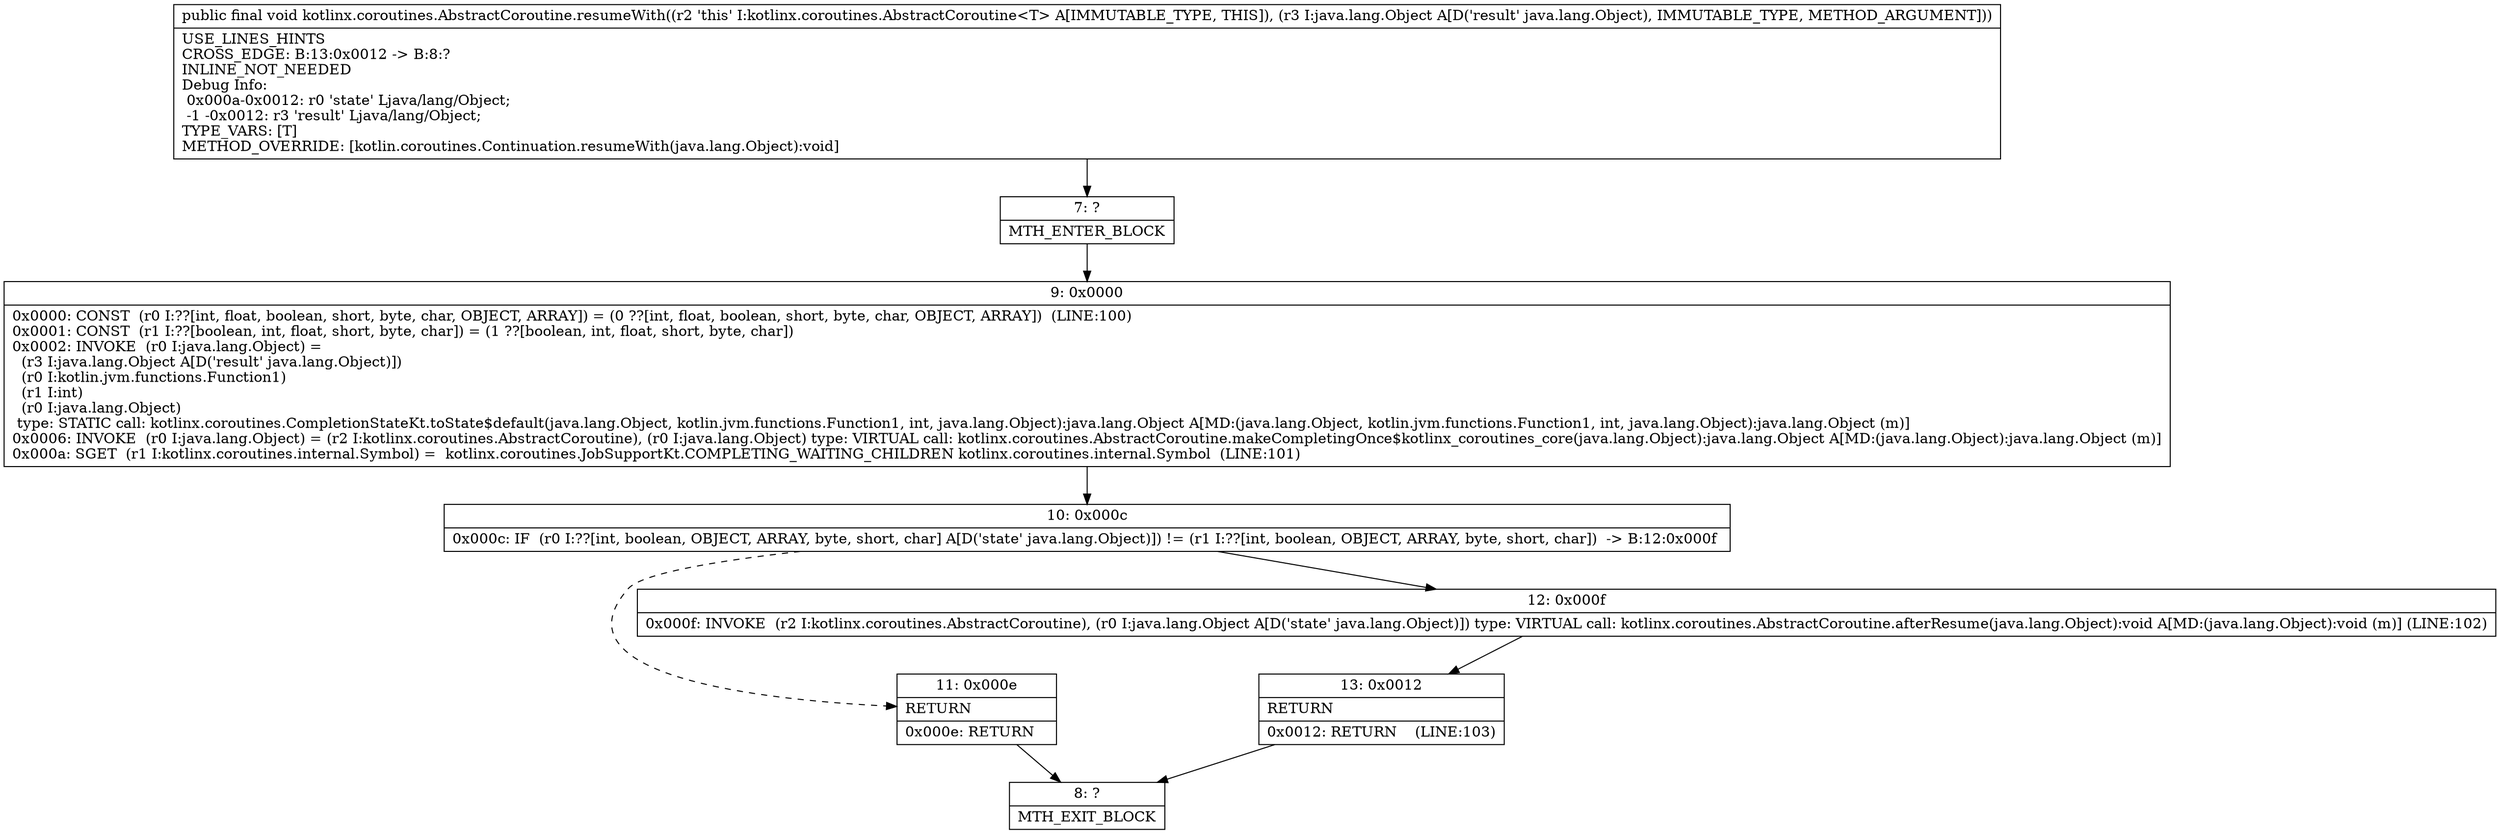digraph "CFG forkotlinx.coroutines.AbstractCoroutine.resumeWith(Ljava\/lang\/Object;)V" {
Node_7 [shape=record,label="{7\:\ ?|MTH_ENTER_BLOCK\l}"];
Node_9 [shape=record,label="{9\:\ 0x0000|0x0000: CONST  (r0 I:??[int, float, boolean, short, byte, char, OBJECT, ARRAY]) = (0 ??[int, float, boolean, short, byte, char, OBJECT, ARRAY])  (LINE:100)\l0x0001: CONST  (r1 I:??[boolean, int, float, short, byte, char]) = (1 ??[boolean, int, float, short, byte, char]) \l0x0002: INVOKE  (r0 I:java.lang.Object) = \l  (r3 I:java.lang.Object A[D('result' java.lang.Object)])\l  (r0 I:kotlin.jvm.functions.Function1)\l  (r1 I:int)\l  (r0 I:java.lang.Object)\l type: STATIC call: kotlinx.coroutines.CompletionStateKt.toState$default(java.lang.Object, kotlin.jvm.functions.Function1, int, java.lang.Object):java.lang.Object A[MD:(java.lang.Object, kotlin.jvm.functions.Function1, int, java.lang.Object):java.lang.Object (m)]\l0x0006: INVOKE  (r0 I:java.lang.Object) = (r2 I:kotlinx.coroutines.AbstractCoroutine), (r0 I:java.lang.Object) type: VIRTUAL call: kotlinx.coroutines.AbstractCoroutine.makeCompletingOnce$kotlinx_coroutines_core(java.lang.Object):java.lang.Object A[MD:(java.lang.Object):java.lang.Object (m)]\l0x000a: SGET  (r1 I:kotlinx.coroutines.internal.Symbol) =  kotlinx.coroutines.JobSupportKt.COMPLETING_WAITING_CHILDREN kotlinx.coroutines.internal.Symbol  (LINE:101)\l}"];
Node_10 [shape=record,label="{10\:\ 0x000c|0x000c: IF  (r0 I:??[int, boolean, OBJECT, ARRAY, byte, short, char] A[D('state' java.lang.Object)]) != (r1 I:??[int, boolean, OBJECT, ARRAY, byte, short, char])  \-\> B:12:0x000f \l}"];
Node_11 [shape=record,label="{11\:\ 0x000e|RETURN\l|0x000e: RETURN   \l}"];
Node_8 [shape=record,label="{8\:\ ?|MTH_EXIT_BLOCK\l}"];
Node_12 [shape=record,label="{12\:\ 0x000f|0x000f: INVOKE  (r2 I:kotlinx.coroutines.AbstractCoroutine), (r0 I:java.lang.Object A[D('state' java.lang.Object)]) type: VIRTUAL call: kotlinx.coroutines.AbstractCoroutine.afterResume(java.lang.Object):void A[MD:(java.lang.Object):void (m)] (LINE:102)\l}"];
Node_13 [shape=record,label="{13\:\ 0x0012|RETURN\l|0x0012: RETURN    (LINE:103)\l}"];
MethodNode[shape=record,label="{public final void kotlinx.coroutines.AbstractCoroutine.resumeWith((r2 'this' I:kotlinx.coroutines.AbstractCoroutine\<T\> A[IMMUTABLE_TYPE, THIS]), (r3 I:java.lang.Object A[D('result' java.lang.Object), IMMUTABLE_TYPE, METHOD_ARGUMENT]))  | USE_LINES_HINTS\lCROSS_EDGE: B:13:0x0012 \-\> B:8:?\lINLINE_NOT_NEEDED\lDebug Info:\l  0x000a\-0x0012: r0 'state' Ljava\/lang\/Object;\l  \-1 \-0x0012: r3 'result' Ljava\/lang\/Object;\lTYPE_VARS: [T]\lMETHOD_OVERRIDE: [kotlin.coroutines.Continuation.resumeWith(java.lang.Object):void]\l}"];
MethodNode -> Node_7;Node_7 -> Node_9;
Node_9 -> Node_10;
Node_10 -> Node_11[style=dashed];
Node_10 -> Node_12;
Node_11 -> Node_8;
Node_12 -> Node_13;
Node_13 -> Node_8;
}

